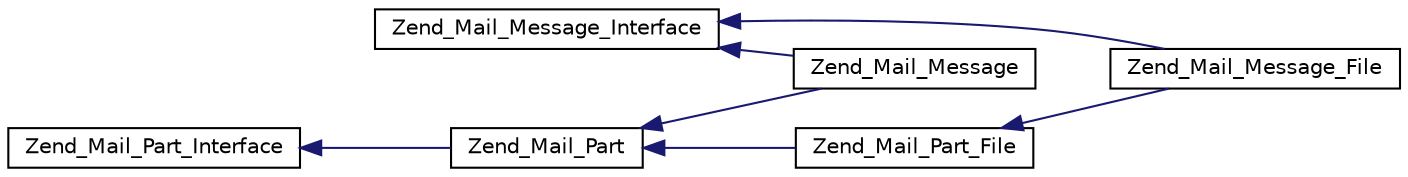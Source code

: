 digraph G
{
  edge [fontname="Helvetica",fontsize="10",labelfontname="Helvetica",labelfontsize="10"];
  node [fontname="Helvetica",fontsize="10",shape=record];
  rankdir="LR";
  Node1 [label="Zend_Mail_Message_Interface",height=0.2,width=0.4,color="black", fillcolor="white", style="filled",URL="$interface_zend___mail___message___interface.html"];
  Node1 -> Node2 [dir="back",color="midnightblue",fontsize="10",style="solid",fontname="Helvetica"];
  Node2 [label="Zend_Mail_Message",height=0.2,width=0.4,color="black", fillcolor="white", style="filled",URL="$class_zend___mail___message.html"];
  Node1 -> Node3 [dir="back",color="midnightblue",fontsize="10",style="solid",fontname="Helvetica"];
  Node3 [label="Zend_Mail_Message_File",height=0.2,width=0.4,color="black", fillcolor="white", style="filled",URL="$class_zend___mail___message___file.html"];
  Node4 [label="Zend_Mail_Part_Interface",height=0.2,width=0.4,color="black", fillcolor="white", style="filled",URL="$interface_zend___mail___part___interface.html"];
  Node4 -> Node5 [dir="back",color="midnightblue",fontsize="10",style="solid",fontname="Helvetica"];
  Node5 [label="Zend_Mail_Part",height=0.2,width=0.4,color="black", fillcolor="white", style="filled",URL="$class_zend___mail___part.html"];
  Node5 -> Node2 [dir="back",color="midnightblue",fontsize="10",style="solid",fontname="Helvetica"];
  Node5 -> Node6 [dir="back",color="midnightblue",fontsize="10",style="solid",fontname="Helvetica"];
  Node6 [label="Zend_Mail_Part_File",height=0.2,width=0.4,color="black", fillcolor="white", style="filled",URL="$class_zend___mail___part___file.html"];
  Node6 -> Node3 [dir="back",color="midnightblue",fontsize="10",style="solid",fontname="Helvetica"];
}
